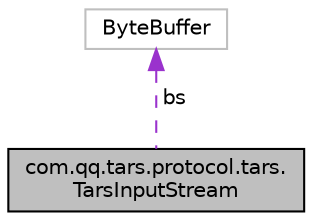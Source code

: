 digraph "com.qq.tars.protocol.tars.TarsInputStream"
{
  edge [fontname="Helvetica",fontsize="10",labelfontname="Helvetica",labelfontsize="10"];
  node [fontname="Helvetica",fontsize="10",shape=record];
  Node1 [label="com.qq.tars.protocol.tars.\lTarsInputStream",height=0.2,width=0.4,color="black", fillcolor="grey75", style="filled", fontcolor="black"];
  Node2 -> Node1 [dir="back",color="darkorchid3",fontsize="10",style="dashed",label=" bs" ,fontname="Helvetica"];
  Node2 [label="ByteBuffer",height=0.2,width=0.4,color="grey75", fillcolor="white", style="filled"];
}
